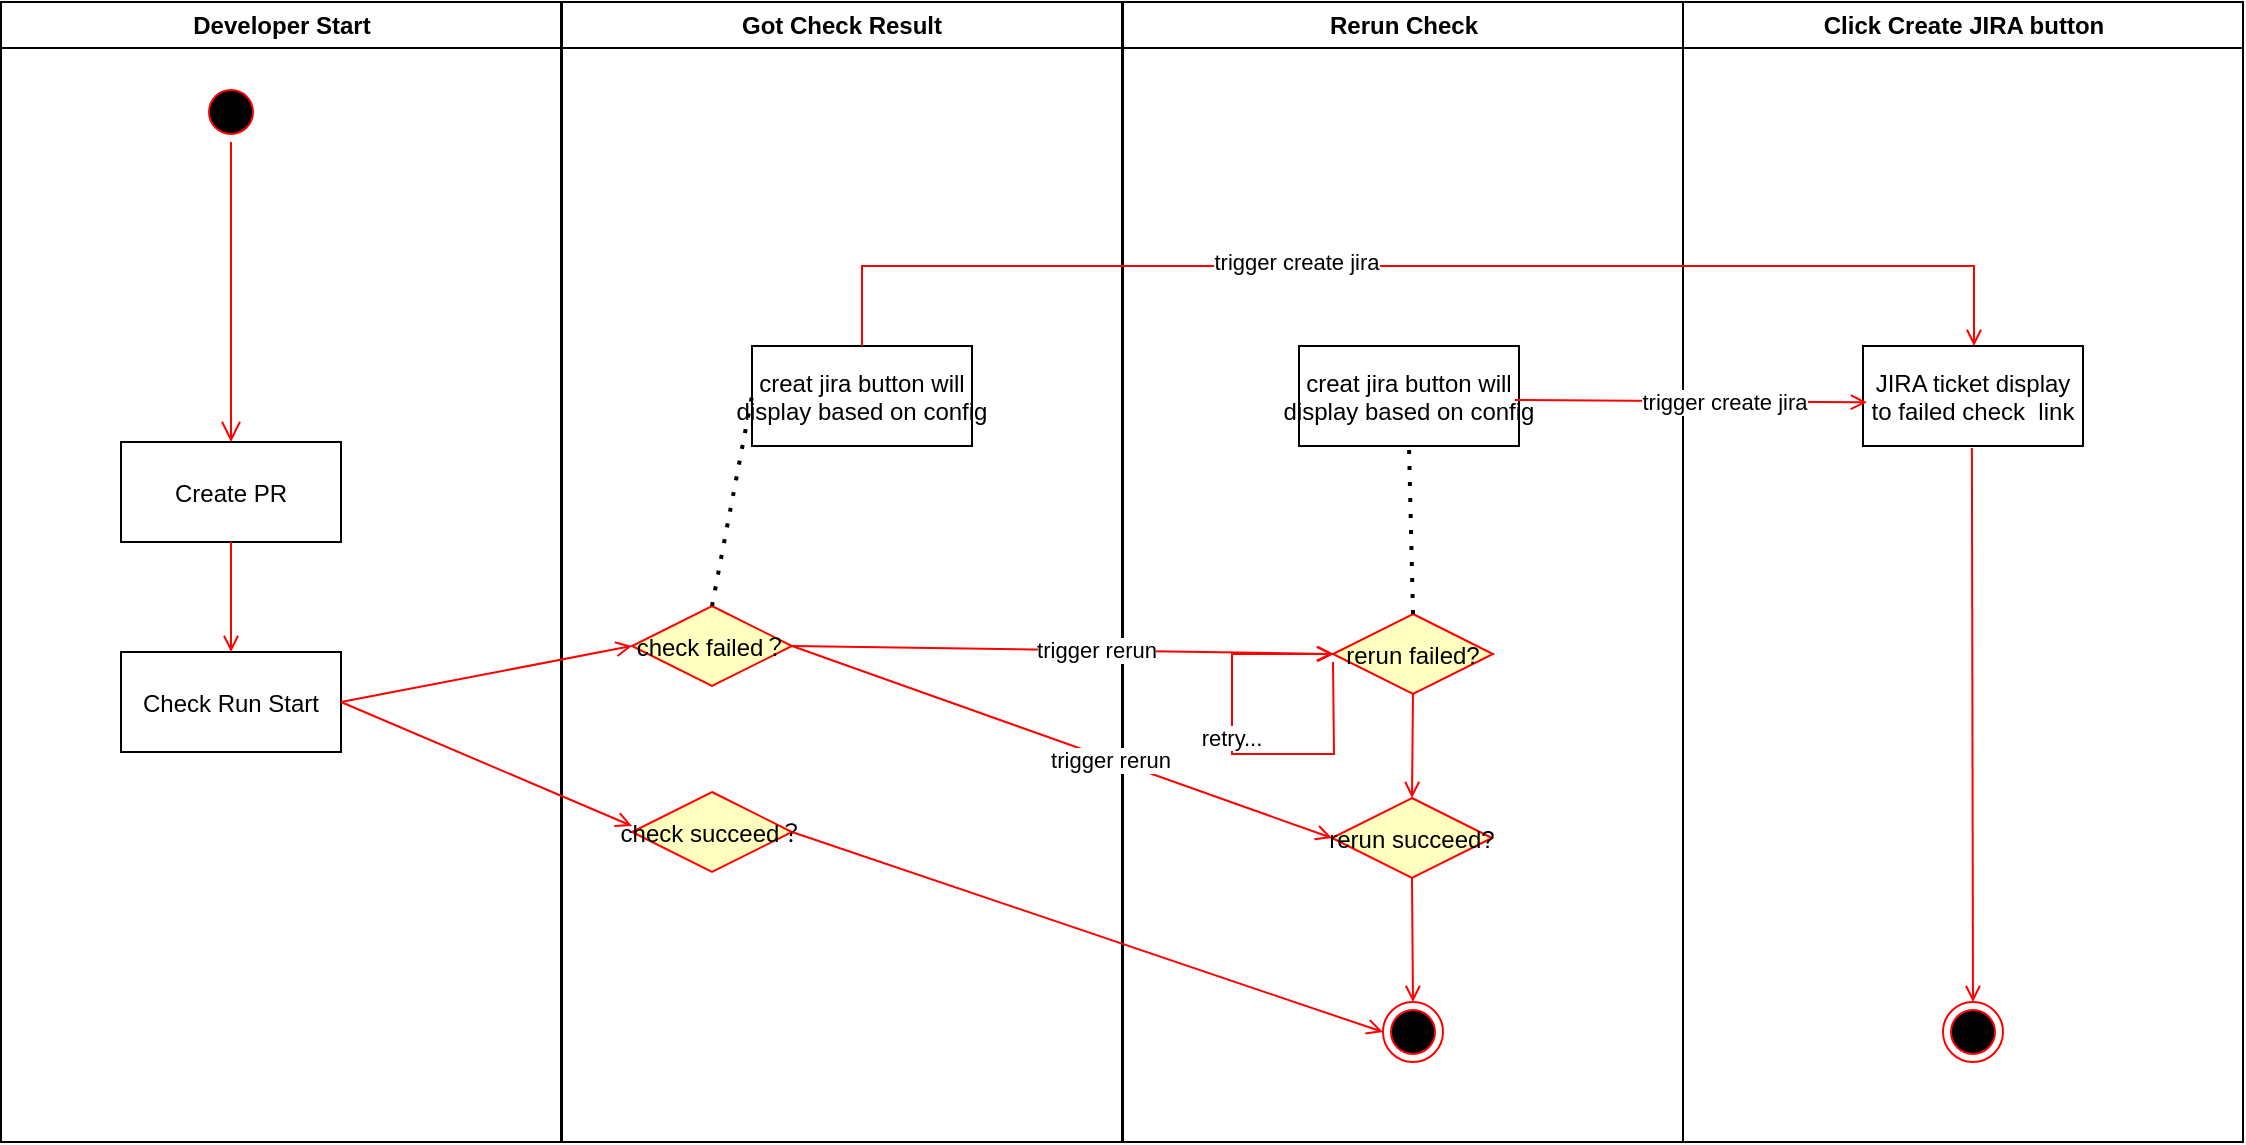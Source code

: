 <mxfile version="20.2.7" type="github">
  <diagram name="Page-1" id="e7e014a7-5840-1c2e-5031-d8a46d1fe8dd">
    <mxGraphModel dx="1826" dy="781" grid="1" gridSize="10" guides="1" tooltips="1" connect="1" arrows="1" fold="1" page="1" pageScale="1" pageWidth="1169" pageHeight="826" background="none" math="0" shadow="0">
      <root>
        <mxCell id="0" />
        <mxCell id="1" parent="0" />
        <mxCell id="2" value="Developer Start" style="swimlane;whiteSpace=wrap;startSize=23;" parent="1" vertex="1">
          <mxGeometry x="164.5" y="128" width="280" height="570" as="geometry" />
        </mxCell>
        <mxCell id="5" value="" style="ellipse;shape=startState;fillColor=#000000;strokeColor=#ff0000;" parent="2" vertex="1">
          <mxGeometry x="100" y="40" width="30" height="30" as="geometry" />
        </mxCell>
        <mxCell id="6" value="" style="edgeStyle=elbowEdgeStyle;elbow=horizontal;verticalAlign=bottom;endArrow=open;endSize=8;strokeColor=#FF0000;endFill=1;rounded=0;entryX=0.5;entryY=0;entryDx=0;entryDy=0;" parent="2" source="5" target="8" edge="1">
          <mxGeometry x="100" y="40" as="geometry">
            <mxPoint x="115.5" y="110" as="targetPoint" />
          </mxGeometry>
        </mxCell>
        <mxCell id="8" value="Create PR" style="" parent="2" vertex="1">
          <mxGeometry x="60" y="220" width="110" height="50" as="geometry" />
        </mxCell>
        <mxCell id="10" value="Check Run Start" style="" parent="2" vertex="1">
          <mxGeometry x="60" y="325" width="110" height="50" as="geometry" />
        </mxCell>
        <mxCell id="11" value="" style="endArrow=open;strokeColor=#FF0000;endFill=1;rounded=0" parent="2" source="8" target="10" edge="1">
          <mxGeometry relative="1" as="geometry" />
        </mxCell>
        <mxCell id="3" value="Got Check Result" style="swimlane;whiteSpace=wrap" parent="1" vertex="1">
          <mxGeometry x="445" y="128" width="280" height="570" as="geometry" />
        </mxCell>
        <mxCell id="3_JYAHz-4xH0E_49_Mil-44" value="check succeed？" style="rhombus;fillColor=#ffffc0;strokeColor=#ff0000;" vertex="1" parent="3">
          <mxGeometry x="35" y="395" width="80" height="40" as="geometry" />
        </mxCell>
        <mxCell id="3_JYAHz-4xH0E_49_Mil-43" value="check failed？" style="rhombus;fillColor=#ffffc0;strokeColor=#ff0000;" vertex="1" parent="3">
          <mxGeometry x="35" y="302" width="80" height="40" as="geometry" />
        </mxCell>
        <mxCell id="3_JYAHz-4xH0E_49_Mil-46" value="creat jira button will&#xa;display based on config" style="" vertex="1" parent="3">
          <mxGeometry x="95" y="172" width="110" height="50" as="geometry" />
        </mxCell>
        <mxCell id="3_JYAHz-4xH0E_49_Mil-52" value="" style="endArrow=none;dashed=1;html=1;dashPattern=1 3;strokeWidth=2;rounded=0;labelBackgroundColor=red;fontFamily=Helvetica;fontSize=11;fontColor=default;endSize=8;shape=connector;elbow=horizontal;exitX=0.5;exitY=0;exitDx=0;exitDy=0;entryX=0;entryY=0.5;entryDx=0;entryDy=0;" edge="1" parent="3" source="3_JYAHz-4xH0E_49_Mil-43" target="3_JYAHz-4xH0E_49_Mil-46">
          <mxGeometry width="50" height="50" relative="1" as="geometry">
            <mxPoint x="50" y="282" as="sourcePoint" />
            <mxPoint x="100" y="232" as="targetPoint" />
          </mxGeometry>
        </mxCell>
        <mxCell id="4" value="Rerun Check" style="swimlane;whiteSpace=wrap" parent="1" vertex="1">
          <mxGeometry x="725.5" y="128" width="280" height="570" as="geometry" />
        </mxCell>
        <mxCell id="38" value="" style="ellipse;shape=endState;fillColor=#000000;strokeColor=#ff0000" parent="4" vertex="1">
          <mxGeometry x="130" y="500" width="30" height="30" as="geometry" />
        </mxCell>
        <mxCell id="3_JYAHz-4xH0E_49_Mil-57" value="rerun succeed?" style="rhombus;fillColor=#ffffc0;strokeColor=#ff0000;" vertex="1" parent="4">
          <mxGeometry x="104.5" y="398" width="80" height="40" as="geometry" />
        </mxCell>
        <mxCell id="3_JYAHz-4xH0E_49_Mil-58" value="" style="endArrow=open;strokeColor=#FF0000;endFill=1;rounded=0;entryX=0.5;entryY=0;entryDx=0;entryDy=0;exitX=0.5;exitY=1;exitDx=0;exitDy=0;" edge="1" parent="4" source="3_JYAHz-4xH0E_49_Mil-57" target="38">
          <mxGeometry relative="1" as="geometry">
            <mxPoint x="-154.5" y="332" as="sourcePoint" />
            <mxPoint x="75.5" y="272" as="targetPoint" />
          </mxGeometry>
        </mxCell>
        <mxCell id="3_JYAHz-4xH0E_49_Mil-60" value="rerun failed?" style="rhombus;fillColor=#ffffc0;strokeColor=#ff0000;" vertex="1" parent="4">
          <mxGeometry x="105" y="306" width="80" height="40" as="geometry" />
        </mxCell>
        <mxCell id="3_JYAHz-4xH0E_49_Mil-62" value="creat jira button will&#xa;display based on config" style="" vertex="1" parent="4">
          <mxGeometry x="88" y="172" width="110" height="50" as="geometry" />
        </mxCell>
        <mxCell id="3_JYAHz-4xH0E_49_Mil-63" value="" style="endArrow=none;dashed=1;html=1;dashPattern=1 3;strokeWidth=2;rounded=0;labelBackgroundColor=red;fontFamily=Helvetica;fontSize=11;fontColor=default;endSize=8;shape=connector;elbow=horizontal;exitX=0.5;exitY=0;exitDx=0;exitDy=0;entryX=0.5;entryY=1;entryDx=0;entryDy=0;" edge="1" parent="4" source="3_JYAHz-4xH0E_49_Mil-60" target="3_JYAHz-4xH0E_49_Mil-62">
          <mxGeometry width="50" height="50" relative="1" as="geometry">
            <mxPoint x="140" y="306" as="sourcePoint" />
            <mxPoint x="160.5" y="222" as="targetPoint" />
          </mxGeometry>
        </mxCell>
        <mxCell id="3_JYAHz-4xH0E_49_Mil-82" value="" style="endArrow=open;strokeColor=#FF0000;endFill=1;rounded=0;exitX=0.5;exitY=1;exitDx=0;exitDy=0;entryX=0.5;entryY=0;entryDx=0;entryDy=0;" edge="1" parent="4" source="3_JYAHz-4xH0E_49_Mil-60" target="3_JYAHz-4xH0E_49_Mil-57">
          <mxGeometry relative="1" as="geometry">
            <mxPoint x="-381" y="360" as="sourcePoint" />
            <mxPoint x="-235.5" y="422" as="targetPoint" />
          </mxGeometry>
        </mxCell>
        <mxCell id="20" value="" style="endArrow=open;strokeColor=#FF0000;endFill=1;rounded=0;entryX=0;entryY=0.5;entryDx=0;entryDy=0;exitX=1;exitY=0.5;exitDx=0;exitDy=0;" parent="1" source="10" target="3_JYAHz-4xH0E_49_Mil-43" edge="1">
          <mxGeometry relative="1" as="geometry">
            <mxPoint x="465" y="478" as="targetPoint" />
          </mxGeometry>
        </mxCell>
        <mxCell id="3_JYAHz-4xH0E_49_Mil-47" value="" style="endArrow=open;strokeColor=#FF0000;endFill=1;rounded=0;exitX=1;exitY=0.5;exitDx=0;exitDy=0;" edge="1" parent="1" source="10">
          <mxGeometry relative="1" as="geometry">
            <mxPoint x="344.5" y="505.83" as="sourcePoint" />
            <mxPoint x="480" y="540" as="targetPoint" />
          </mxGeometry>
        </mxCell>
        <mxCell id="37" value="" style="edgeStyle=none;strokeColor=#FF0000;endArrow=open;endFill=1;rounded=0;exitX=1;exitY=0.5;exitDx=0;exitDy=0;entryX=0;entryY=0.5;entryDx=0;entryDy=0;" parent="1" target="38" edge="1" source="3_JYAHz-4xH0E_49_Mil-44">
          <mxGeometry width="100" height="100" relative="1" as="geometry">
            <mxPoint x="694.5" y="557.5" as="sourcePoint" />
            <mxPoint x="814.5" y="557.843" as="targetPoint" />
          </mxGeometry>
        </mxCell>
        <mxCell id="3_JYAHz-4xH0E_49_Mil-56" value="" style="endArrow=open;strokeColor=#FF0000;endFill=1;rounded=0;entryX=0;entryY=0.5;entryDx=0;entryDy=0;exitX=1;exitY=0.5;exitDx=0;exitDy=0;" edge="1" parent="1" source="3_JYAHz-4xH0E_49_Mil-43" target="3_JYAHz-4xH0E_49_Mil-57">
          <mxGeometry relative="1" as="geometry">
            <mxPoint x="630" y="458" as="sourcePoint" />
            <mxPoint x="760" y="335" as="targetPoint" />
          </mxGeometry>
        </mxCell>
        <mxCell id="3_JYAHz-4xH0E_49_Mil-73" value="trigger rerun" style="edgeLabel;html=1;align=center;verticalAlign=middle;resizable=0;points=[];fontSize=11;fontFamily=Helvetica;fontColor=default;" vertex="1" connectable="0" parent="3_JYAHz-4xH0E_49_Mil-56">
          <mxGeometry x="0.179" relative="1" as="geometry">
            <mxPoint as="offset" />
          </mxGeometry>
        </mxCell>
        <mxCell id="3_JYAHz-4xH0E_49_Mil-61" value="" style="endArrow=open;strokeColor=#FF0000;endFill=1;rounded=0;entryX=0;entryY=0.5;entryDx=0;entryDy=0;exitX=1;exitY=0.5;exitDx=0;exitDy=0;" edge="1" parent="1" source="3_JYAHz-4xH0E_49_Mil-43" target="3_JYAHz-4xH0E_49_Mil-60">
          <mxGeometry relative="1" as="geometry">
            <mxPoint x="570" y="460" as="sourcePoint" />
            <mxPoint x="840" y="556" as="targetPoint" />
          </mxGeometry>
        </mxCell>
        <mxCell id="3_JYAHz-4xH0E_49_Mil-72" value="trigger rerun" style="edgeLabel;html=1;align=center;verticalAlign=middle;resizable=0;points=[];fontSize=11;fontFamily=Helvetica;fontColor=default;" vertex="1" connectable="0" parent="3_JYAHz-4xH0E_49_Mil-61">
          <mxGeometry x="0.113" relative="1" as="geometry">
            <mxPoint x="1" as="offset" />
          </mxGeometry>
        </mxCell>
        <mxCell id="3_JYAHz-4xH0E_49_Mil-64" value="Click Create JIRA button" style="swimlane;whiteSpace=wrap" vertex="1" parent="1">
          <mxGeometry x="1005.5" y="128" width="280" height="570" as="geometry" />
        </mxCell>
        <mxCell id="3_JYAHz-4xH0E_49_Mil-65" value="" style="ellipse;shape=endState;fillColor=#000000;strokeColor=#ff0000" vertex="1" parent="3_JYAHz-4xH0E_49_Mil-64">
          <mxGeometry x="130" y="500" width="30" height="30" as="geometry" />
        </mxCell>
        <mxCell id="3_JYAHz-4xH0E_49_Mil-71" value="JIRA ticket display&#xa;to failed check  link" style="" vertex="1" parent="3_JYAHz-4xH0E_49_Mil-64">
          <mxGeometry x="90" y="172" width="110" height="50" as="geometry" />
        </mxCell>
        <mxCell id="3_JYAHz-4xH0E_49_Mil-80" value="" style="endArrow=open;strokeColor=#FF0000;endFill=1;rounded=0;exitX=0.495;exitY=1.02;exitDx=0;exitDy=0;exitPerimeter=0;entryX=0.5;entryY=0;entryDx=0;entryDy=0;" edge="1" parent="3_JYAHz-4xH0E_49_Mil-64" source="3_JYAHz-4xH0E_49_Mil-71" target="3_JYAHz-4xH0E_49_Mil-65">
          <mxGeometry relative="1" as="geometry">
            <mxPoint x="-661" y="360" as="sourcePoint" />
            <mxPoint x="-515.5" y="422" as="targetPoint" />
          </mxGeometry>
        </mxCell>
        <mxCell id="3_JYAHz-4xH0E_49_Mil-74" value="" style="endArrow=open;strokeColor=#FF0000;endFill=1;rounded=0;" edge="1" parent="1">
          <mxGeometry relative="1" as="geometry">
            <mxPoint x="595" y="300" as="sourcePoint" />
            <mxPoint x="1151" y="300" as="targetPoint" />
            <Array as="points">
              <mxPoint x="595" y="260" />
              <mxPoint x="1151" y="260" />
            </Array>
          </mxGeometry>
        </mxCell>
        <mxCell id="3_JYAHz-4xH0E_49_Mil-75" value="trigger create jira" style="edgeLabel;html=1;align=center;verticalAlign=middle;resizable=0;points=[];fontSize=11;fontFamily=Helvetica;fontColor=default;" vertex="1" connectable="0" parent="3_JYAHz-4xH0E_49_Mil-74">
          <mxGeometry x="-0.192" y="2" relative="1" as="geometry">
            <mxPoint as="offset" />
          </mxGeometry>
        </mxCell>
        <mxCell id="3_JYAHz-4xH0E_49_Mil-76" value="" style="endArrow=open;strokeColor=#FF0000;endFill=1;rounded=0;entryX=0.018;entryY=0.563;entryDx=0;entryDy=0;exitX=0.981;exitY=0.54;exitDx=0;exitDy=0;exitPerimeter=0;entryPerimeter=0;" edge="1" parent="1" source="3_JYAHz-4xH0E_49_Mil-62" target="3_JYAHz-4xH0E_49_Mil-71">
          <mxGeometry relative="1" as="geometry">
            <mxPoint x="344.5" y="488" as="sourcePoint" />
            <mxPoint x="490" y="460" as="targetPoint" />
          </mxGeometry>
        </mxCell>
        <mxCell id="3_JYAHz-4xH0E_49_Mil-77" value="trigger create jira" style="edgeLabel;html=1;align=center;verticalAlign=middle;resizable=0;points=[];fontSize=11;fontFamily=Helvetica;fontColor=default;" vertex="1" connectable="0" parent="3_JYAHz-4xH0E_49_Mil-76">
          <mxGeometry x="0.175" relative="1" as="geometry">
            <mxPoint x="1" as="offset" />
          </mxGeometry>
        </mxCell>
        <mxCell id="3_JYAHz-4xH0E_49_Mil-81" value="retry...&#xa;" style="endArrow=open;strokeColor=#FF0000;endFill=1;rounded=0;exitX=0;exitY=0.5;exitDx=0;exitDy=0;" edge="1" parent="1">
          <mxGeometry relative="1" as="geometry">
            <mxPoint x="830.5" y="458" as="sourcePoint" />
            <mxPoint x="831" y="454" as="targetPoint" />
            <Array as="points">
              <mxPoint x="831" y="504" />
              <mxPoint x="780" y="504" />
              <mxPoint x="780" y="454" />
            </Array>
          </mxGeometry>
        </mxCell>
      </root>
    </mxGraphModel>
  </diagram>
</mxfile>
